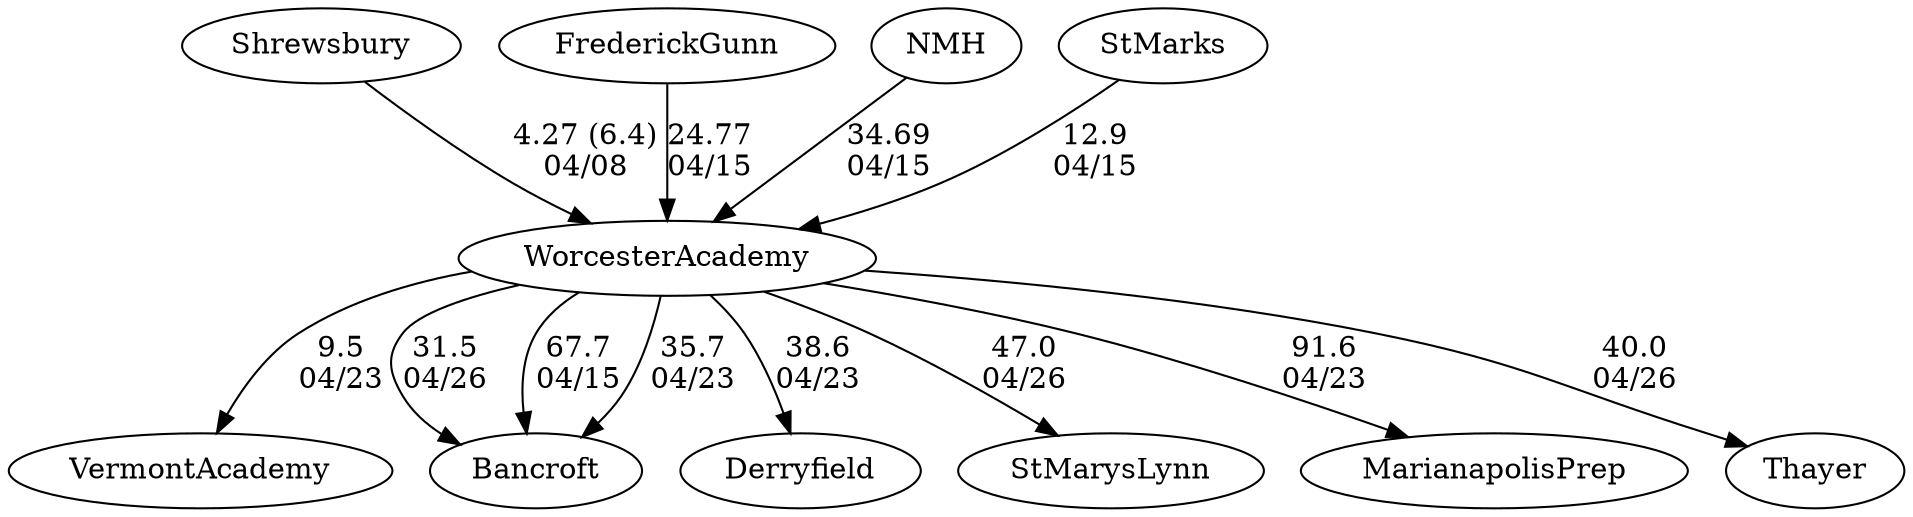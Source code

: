 digraph boys1foursWorcesterAcademy {VermontAcademy [URL="boys1foursWorcesterAcademyVermontAcademy.html"];Bancroft [URL="boys1foursWorcesterAcademyBancroft.html"];Derryfield [URL="boys1foursWorcesterAcademyDerryfield.html"];Shrewsbury [URL="boys1foursWorcesterAcademyShrewsbury.html"];StMarysLynn [URL="boys1foursWorcesterAcademyStMarysLynn.html"];FrederickGunn [URL="boys1foursWorcesterAcademyFrederickGunn.html"];WorcesterAcademy [URL="boys1foursWorcesterAcademyWorcesterAcademy.html"];NMH [URL="boys1foursWorcesterAcademyNMH.html"];StMarks [URL="boys1foursWorcesterAcademyStMarks.html"];MarianapolisPrep [URL="boys1foursWorcesterAcademyMarianapolisPrep.html"];Thayer [URL="boys1foursWorcesterAcademyThayer.html"];WorcesterAcademy -> Bancroft[label="31.5
04/26", weight="69", tooltip="NEIRA,Worcester Academy vs. St. Mary's-Lynn, Thayer, Eagle Hill, and Bancroft			
Distance: 1500 meters Conditions: Minimal wind, no chop.
None", URL="http://www.row2k.com/results/resultspage.cfm?UID=38305821F0E11F6B4B5BC132E9B3DE79&cat=5", random="random"]; 
WorcesterAcademy -> Thayer[label="40.0
04/26", weight="60", tooltip="NEIRA,Worcester Academy vs. St. Mary's-Lynn, Thayer, Eagle Hill, and Bancroft			
Distance: 1500 meters Conditions: Minimal wind, no chop.
None", URL="http://www.row2k.com/results/resultspage.cfm?UID=38305821F0E11F6B4B5BC132E9B3DE79&cat=5", random="random"]; 
WorcesterAcademy -> StMarysLynn[label="47.0
04/26", weight="53", tooltip="NEIRA,Worcester Academy vs. St. Mary's-Lynn, Thayer, Eagle Hill, and Bancroft			
Distance: 1500 meters Conditions: Minimal wind, no chop.
None", URL="http://www.row2k.com/results/resultspage.cfm?UID=38305821F0E11F6B4B5BC132E9B3DE79&cat=5", random="random"]; 
NMH -> WorcesterAcademy[label="34.69
04/15", weight="66", tooltip="NEIRA Boys & Girls Fours,Worcester vs. Choate, St. Mark's, Northfield Mount Hermon, Bancroft			
Distance: Worcester Academy Conditions: Sunny with minimal wind and no chop. Comments: Referee: Paul Carabillo
A special thanks to Paul, all of the coaches, and the parents who made our opening foray into the Spring '23 season a memorable and enjoyable competition.
None", URL="http://www.row2k.com/results/resultspage.cfm?UID=EACEE7F329205F77F3F7014E85F30C2B&cat=5", random="random"]; 
FrederickGunn -> WorcesterAcademy[label="24.77
04/15", weight="76", tooltip="NEIRA Boys & Girls Fours,Worcester vs. Choate, St. Mark's, Northfield Mount Hermon, Bancroft			
Distance: Worcester Academy Conditions: Sunny with minimal wind and no chop. Comments: Referee: Paul Carabillo
A special thanks to Paul, all of the coaches, and the parents who made our opening foray into the Spring '23 season a memorable and enjoyable competition.
None", URL="http://www.row2k.com/results/resultspage.cfm?UID=EACEE7F329205F77F3F7014E85F30C2B&cat=5", random="random"]; 
StMarks -> WorcesterAcademy[label="12.9
04/15", weight="88", tooltip="NEIRA Boys & Girls Fours,Worcester vs. Choate, St. Mark's, Northfield Mount Hermon, Bancroft			
Distance: Worcester Academy Conditions: Sunny with minimal wind and no chop. Comments: Referee: Paul Carabillo
A special thanks to Paul, all of the coaches, and the parents who made our opening foray into the Spring '23 season a memorable and enjoyable competition.
None", URL="http://www.row2k.com/results/resultspage.cfm?UID=EACEE7F329205F77F3F7014E85F30C2B&cat=5", random="random"]; 
WorcesterAcademy -> Bancroft[label="67.7
04/15", weight="33", tooltip="NEIRA Boys & Girls Fours,Worcester vs. Choate, St. Mark's, Northfield Mount Hermon, Bancroft			
Distance: Worcester Academy Conditions: Sunny with minimal wind and no chop. Comments: Referee: Paul Carabillo
A special thanks to Paul, all of the coaches, and the parents who made our opening foray into the Spring '23 season a memorable and enjoyable competition.
None", URL="http://www.row2k.com/results/resultspage.cfm?UID=EACEE7F329205F77F3F7014E85F30C2B&cat=5", random="random"]; 
WorcesterAcademy -> VermontAcademy[label="9.5
04/23", weight="91", tooltip="NEIRA Boys & Girls Fours,Worcester Academy vs. Bancroft, Vermont Academy, Marianapolis Prep, Derryfield			
Distance: 1500 meters Conditions: Overcast with a minimal chop. For all races, a light 5 mph tailwind was present. Comments: In the BV2 event, Worcester Academy's BV2 shell placed first and BV3 shell placed third. 
A special thanks to Paul Carabillo for refereeing the match.
None", URL="http://www.row2k.com/results/resultspage.cfm?UID=0F0DB8DB84CE476062653EC250396511&cat=5", random="random"]; 
WorcesterAcademy -> Bancroft[label="35.7
04/23", weight="65", tooltip="NEIRA Boys & Girls Fours,Worcester Academy vs. Bancroft, Vermont Academy, Marianapolis Prep, Derryfield			
Distance: 1500 meters Conditions: Overcast with a minimal chop. For all races, a light 5 mph tailwind was present. Comments: In the BV2 event, Worcester Academy's BV2 shell placed first and BV3 shell placed third. 
A special thanks to Paul Carabillo for refereeing the match.
None", URL="http://www.row2k.com/results/resultspage.cfm?UID=0F0DB8DB84CE476062653EC250396511&cat=5", random="random"]; 
WorcesterAcademy -> Derryfield[label="38.6
04/23", weight="62", tooltip="NEIRA Boys & Girls Fours,Worcester Academy vs. Bancroft, Vermont Academy, Marianapolis Prep, Derryfield			
Distance: 1500 meters Conditions: Overcast with a minimal chop. For all races, a light 5 mph tailwind was present. Comments: In the BV2 event, Worcester Academy's BV2 shell placed first and BV3 shell placed third. 
A special thanks to Paul Carabillo for refereeing the match.
None", URL="http://www.row2k.com/results/resultspage.cfm?UID=0F0DB8DB84CE476062653EC250396511&cat=5", random="random"]; 
WorcesterAcademy -> MarianapolisPrep[label="91.6
04/23", weight="9", tooltip="NEIRA Boys & Girls Fours,Worcester Academy vs. Bancroft, Vermont Academy, Marianapolis Prep, Derryfield			
Distance: 1500 meters Conditions: Overcast with a minimal chop. For all races, a light 5 mph tailwind was present. Comments: In the BV2 event, Worcester Academy's BV2 shell placed first and BV3 shell placed third. 
A special thanks to Paul Carabillo for refereeing the match.
None", URL="http://www.row2k.com/results/resultspage.cfm?UID=0F0DB8DB84CE476062653EC250396511&cat=5", random="random"]; 
Shrewsbury -> WorcesterAcademy[label="4.27 (6.4)
04/08", weight="96", tooltip="NEIRA Boys & Girls Fours,Shrewsbury Opener: Shrewsbury vs. Bedford NH vs. Worcester Academy			
Distance: 1000 Conditions: Cross tailwind for all races. Gusty at times & growing in strength as the races progressed. Comments: Events rowed as an exhibition / scrimmage to enable all visiting athletes a chance to compete on the day.
None", URL="http://www.row2k.com/results/resultspage.cfm?UID=4B8E9B0A9FBCF2437CE01792D4CB1428&cat=5", random="random"]}